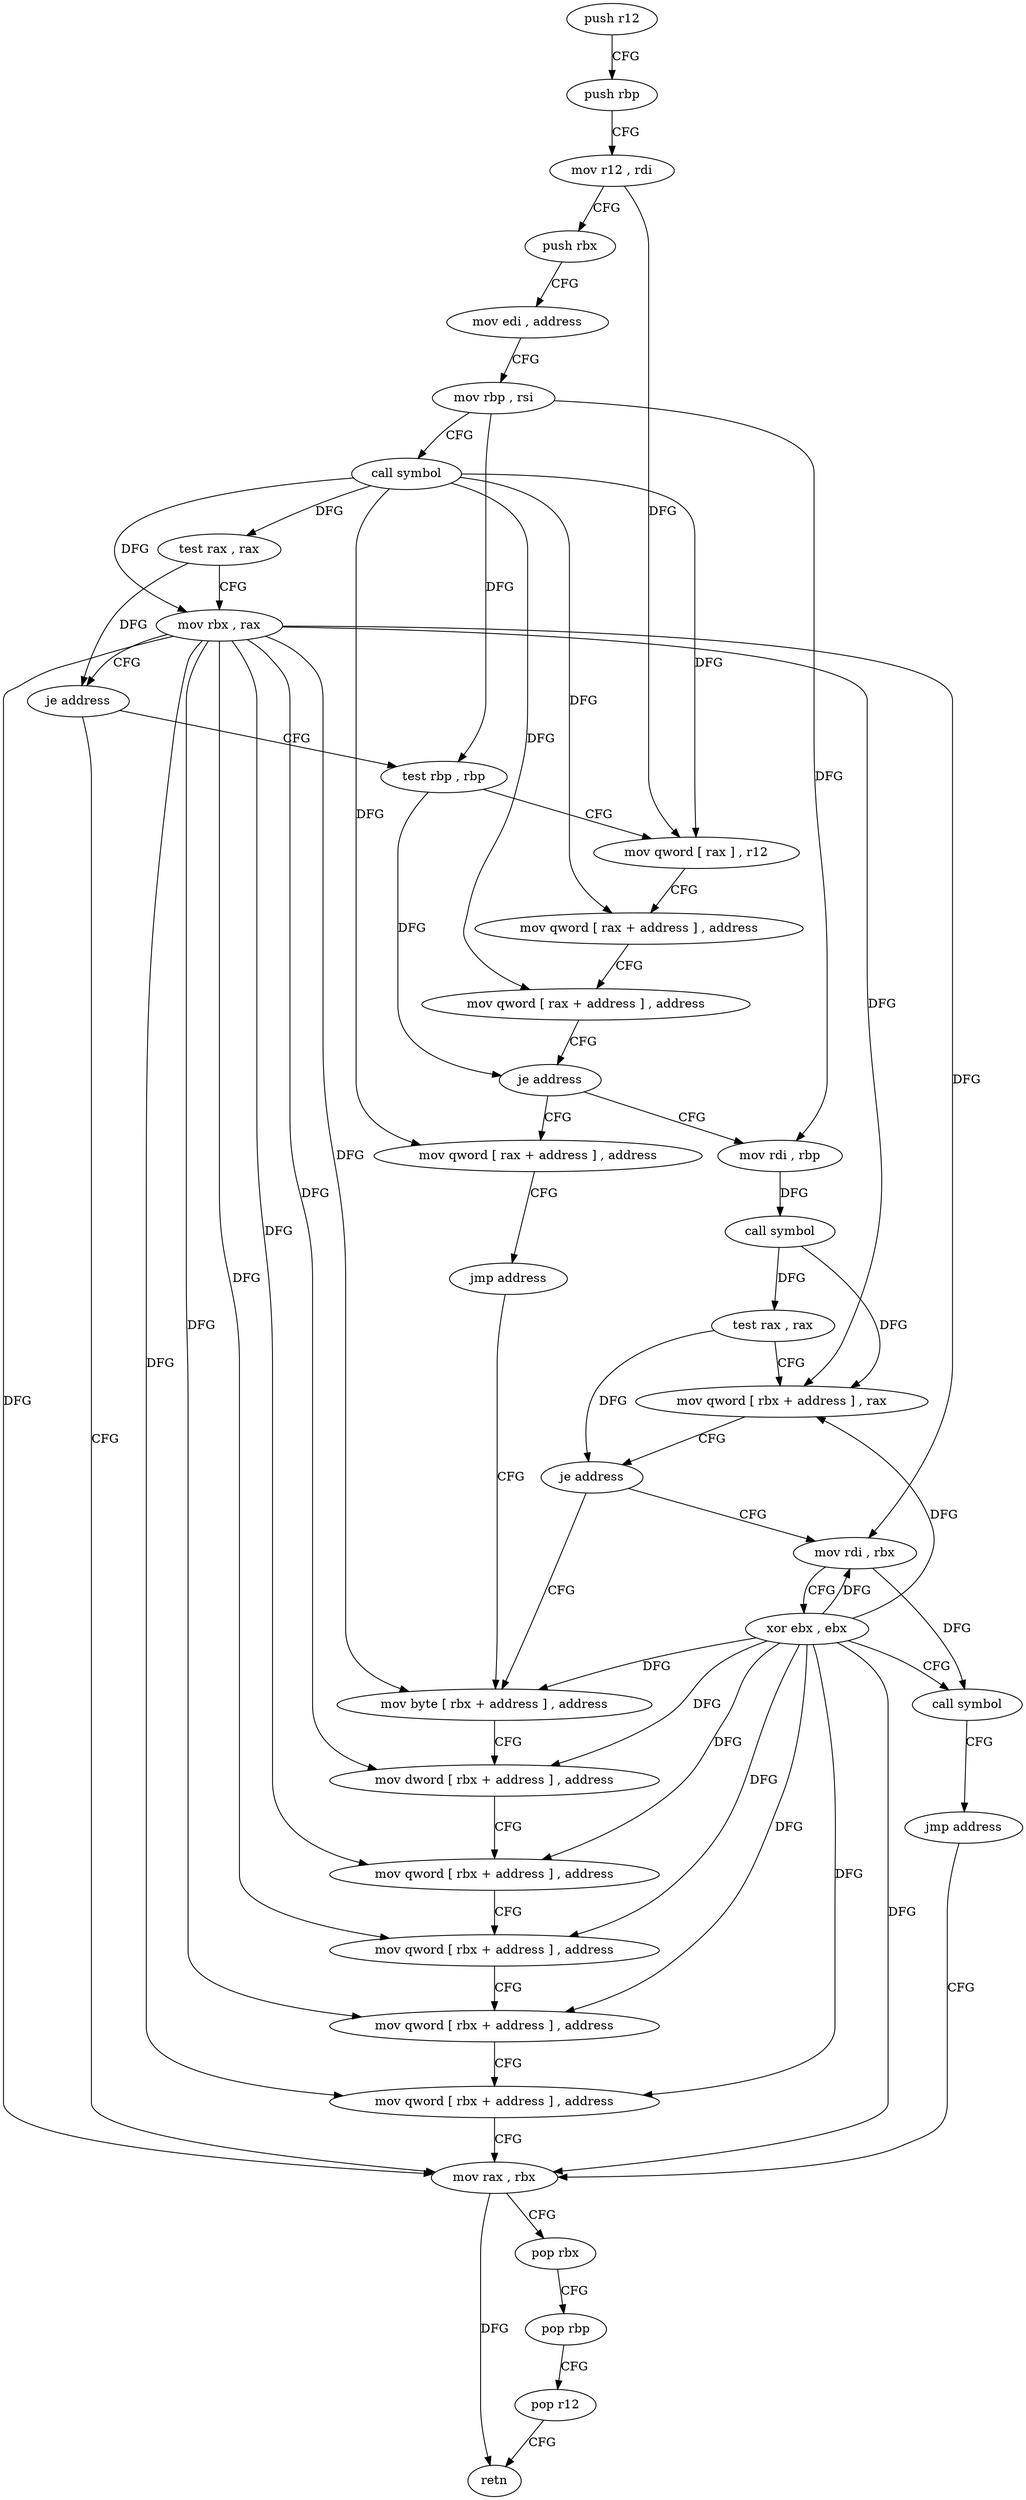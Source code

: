 digraph "func" {
"105168" [label = "push r12" ]
"105170" [label = "push rbp" ]
"105171" [label = "mov r12 , rdi" ]
"105174" [label = "push rbx" ]
"105175" [label = "mov edi , address" ]
"105180" [label = "mov rbp , rsi" ]
"105183" [label = "call symbol" ]
"105188" [label = "test rax , rax" ]
"105191" [label = "mov rbx , rax" ]
"105194" [label = "je address" ]
"105280" [label = "mov rax , rbx" ]
"105196" [label = "test rbp , rbp" ]
"105283" [label = "pop rbx" ]
"105284" [label = "pop rbp" ]
"105285" [label = "pop r12" ]
"105287" [label = "retn" ]
"105199" [label = "mov qword [ rax ] , r12" ]
"105202" [label = "mov qword [ rax + address ] , address" ]
"105210" [label = "mov qword [ rax + address ] , address" ]
"105218" [label = "je address" ]
"105296" [label = "mov qword [ rax + address ] , address" ]
"105220" [label = "mov rdi , rbp" ]
"105304" [label = "jmp address" ]
"105237" [label = "mov byte [ rbx + address ] , address" ]
"105223" [label = "call symbol" ]
"105228" [label = "test rax , rax" ]
"105231" [label = "mov qword [ rbx + address ] , rax" ]
"105235" [label = "je address" ]
"105312" [label = "mov rdi , rbx" ]
"105241" [label = "mov dword [ rbx + address ] , address" ]
"105248" [label = "mov qword [ rbx + address ] , address" ]
"105256" [label = "mov qword [ rbx + address ] , address" ]
"105264" [label = "mov qword [ rbx + address ] , address" ]
"105272" [label = "mov qword [ rbx + address ] , address" ]
"105315" [label = "xor ebx , ebx" ]
"105317" [label = "call symbol" ]
"105322" [label = "jmp address" ]
"105168" -> "105170" [ label = "CFG" ]
"105170" -> "105171" [ label = "CFG" ]
"105171" -> "105174" [ label = "CFG" ]
"105171" -> "105199" [ label = "DFG" ]
"105174" -> "105175" [ label = "CFG" ]
"105175" -> "105180" [ label = "CFG" ]
"105180" -> "105183" [ label = "CFG" ]
"105180" -> "105196" [ label = "DFG" ]
"105180" -> "105220" [ label = "DFG" ]
"105183" -> "105188" [ label = "DFG" ]
"105183" -> "105191" [ label = "DFG" ]
"105183" -> "105199" [ label = "DFG" ]
"105183" -> "105202" [ label = "DFG" ]
"105183" -> "105210" [ label = "DFG" ]
"105183" -> "105296" [ label = "DFG" ]
"105188" -> "105191" [ label = "CFG" ]
"105188" -> "105194" [ label = "DFG" ]
"105191" -> "105194" [ label = "CFG" ]
"105191" -> "105280" [ label = "DFG" ]
"105191" -> "105231" [ label = "DFG" ]
"105191" -> "105237" [ label = "DFG" ]
"105191" -> "105241" [ label = "DFG" ]
"105191" -> "105248" [ label = "DFG" ]
"105191" -> "105256" [ label = "DFG" ]
"105191" -> "105264" [ label = "DFG" ]
"105191" -> "105272" [ label = "DFG" ]
"105191" -> "105312" [ label = "DFG" ]
"105194" -> "105280" [ label = "CFG" ]
"105194" -> "105196" [ label = "CFG" ]
"105280" -> "105283" [ label = "CFG" ]
"105280" -> "105287" [ label = "DFG" ]
"105196" -> "105199" [ label = "CFG" ]
"105196" -> "105218" [ label = "DFG" ]
"105283" -> "105284" [ label = "CFG" ]
"105284" -> "105285" [ label = "CFG" ]
"105285" -> "105287" [ label = "CFG" ]
"105199" -> "105202" [ label = "CFG" ]
"105202" -> "105210" [ label = "CFG" ]
"105210" -> "105218" [ label = "CFG" ]
"105218" -> "105296" [ label = "CFG" ]
"105218" -> "105220" [ label = "CFG" ]
"105296" -> "105304" [ label = "CFG" ]
"105220" -> "105223" [ label = "DFG" ]
"105304" -> "105237" [ label = "CFG" ]
"105237" -> "105241" [ label = "CFG" ]
"105223" -> "105228" [ label = "DFG" ]
"105223" -> "105231" [ label = "DFG" ]
"105228" -> "105231" [ label = "CFG" ]
"105228" -> "105235" [ label = "DFG" ]
"105231" -> "105235" [ label = "CFG" ]
"105235" -> "105312" [ label = "CFG" ]
"105235" -> "105237" [ label = "CFG" ]
"105312" -> "105315" [ label = "CFG" ]
"105312" -> "105317" [ label = "DFG" ]
"105241" -> "105248" [ label = "CFG" ]
"105248" -> "105256" [ label = "CFG" ]
"105256" -> "105264" [ label = "CFG" ]
"105264" -> "105272" [ label = "CFG" ]
"105272" -> "105280" [ label = "CFG" ]
"105315" -> "105317" [ label = "CFG" ]
"105315" -> "105280" [ label = "DFG" ]
"105315" -> "105237" [ label = "DFG" ]
"105315" -> "105241" [ label = "DFG" ]
"105315" -> "105248" [ label = "DFG" ]
"105315" -> "105256" [ label = "DFG" ]
"105315" -> "105264" [ label = "DFG" ]
"105315" -> "105272" [ label = "DFG" ]
"105315" -> "105312" [ label = "DFG" ]
"105315" -> "105231" [ label = "DFG" ]
"105317" -> "105322" [ label = "CFG" ]
"105322" -> "105280" [ label = "CFG" ]
}
